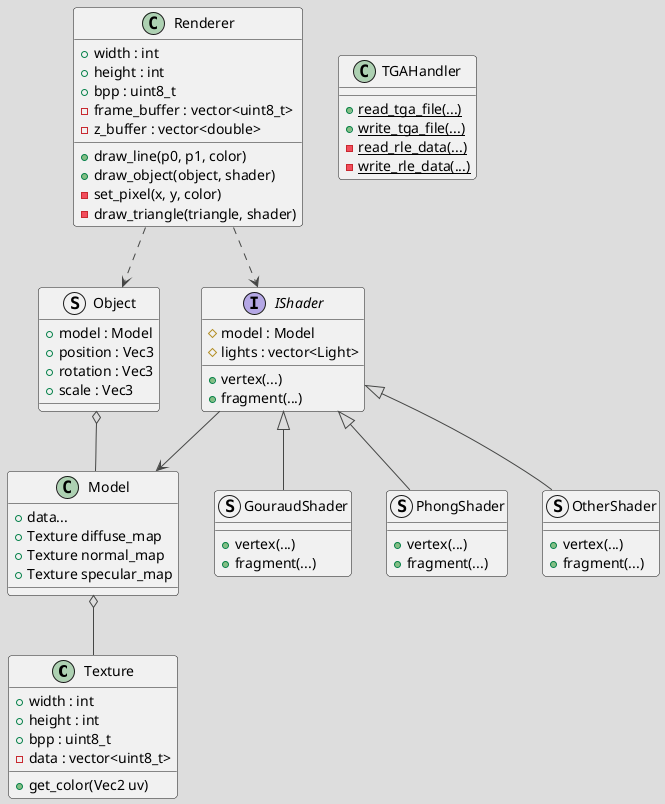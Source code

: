 @startuml

!theme toy
skinparam defaultFontName "LXGW WenKai Screen"

class Texture{
    + width : int
    + height : int
    + bpp : uint8_t
    - data : vector<uint8_t>
    + get_color(Vec2 uv)
}

class Model {
    + data...
    + Texture diffuse_map
    + Texture normal_map
    + Texture specular_map
}

struct Object {
    + model : Model
    + position : Vec3
    + rotation : Vec3
    + scale : Vec3
}

class Renderer {
    + width : int
    + height : int
    + bpp : uint8_t
    - frame_buffer : vector<uint8_t>
    - z_buffer : vector<double>

    + draw_line(p0, p1, color)
    + draw_object(object, shader)
    - set_pixel(x, y, color)
    - draw_triangle(triangle, shader)
}

class TGAHandler {
    {static} + read_tga_file(...)
    {static} + write_tga_file(...)
    {static} - read_rle_data(...)
    {static} - write_rle_data(...)
}

interface IShader {
    # model : Model
    # lights : vector<Light>
    + vertex(...)
    + fragment(...)
}

struct GouraudShader {
    + vertex(...)
    + fragment(...)
}

struct PhongShader {
    + vertex(...)
    + fragment(...)
}

struct OtherShader {
    + vertex(...)
    + fragment(...)
}

IShader <|-- GouraudShader
IShader <|-- PhongShader
IShader <|-- OtherShader
Model o-- Texture
Object o-- Model
Renderer ..> IShader
Renderer ..> Object
IShader --> Model

@enduml